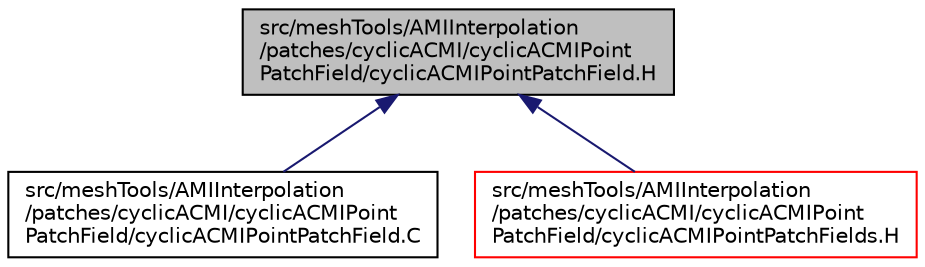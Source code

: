 digraph "src/meshTools/AMIInterpolation/patches/cyclicACMI/cyclicACMIPointPatchField/cyclicACMIPointPatchField.H"
{
  bgcolor="transparent";
  edge [fontname="Helvetica",fontsize="10",labelfontname="Helvetica",labelfontsize="10"];
  node [fontname="Helvetica",fontsize="10",shape=record];
  Node1 [label="src/meshTools/AMIInterpolation\l/patches/cyclicACMI/cyclicACMIPoint\lPatchField/cyclicACMIPointPatchField.H",height=0.2,width=0.4,color="black", fillcolor="grey75", style="filled", fontcolor="black"];
  Node1 -> Node2 [dir="back",color="midnightblue",fontsize="10",style="solid",fontname="Helvetica"];
  Node2 [label="src/meshTools/AMIInterpolation\l/patches/cyclicACMI/cyclicACMIPoint\lPatchField/cyclicACMIPointPatchField.C",height=0.2,width=0.4,color="black",URL="$a07209.html"];
  Node1 -> Node3 [dir="back",color="midnightblue",fontsize="10",style="solid",fontname="Helvetica"];
  Node3 [label="src/meshTools/AMIInterpolation\l/patches/cyclicACMI/cyclicACMIPoint\lPatchField/cyclicACMIPointPatchFields.H",height=0.2,width=0.4,color="red",URL="$a07212.html"];
}
